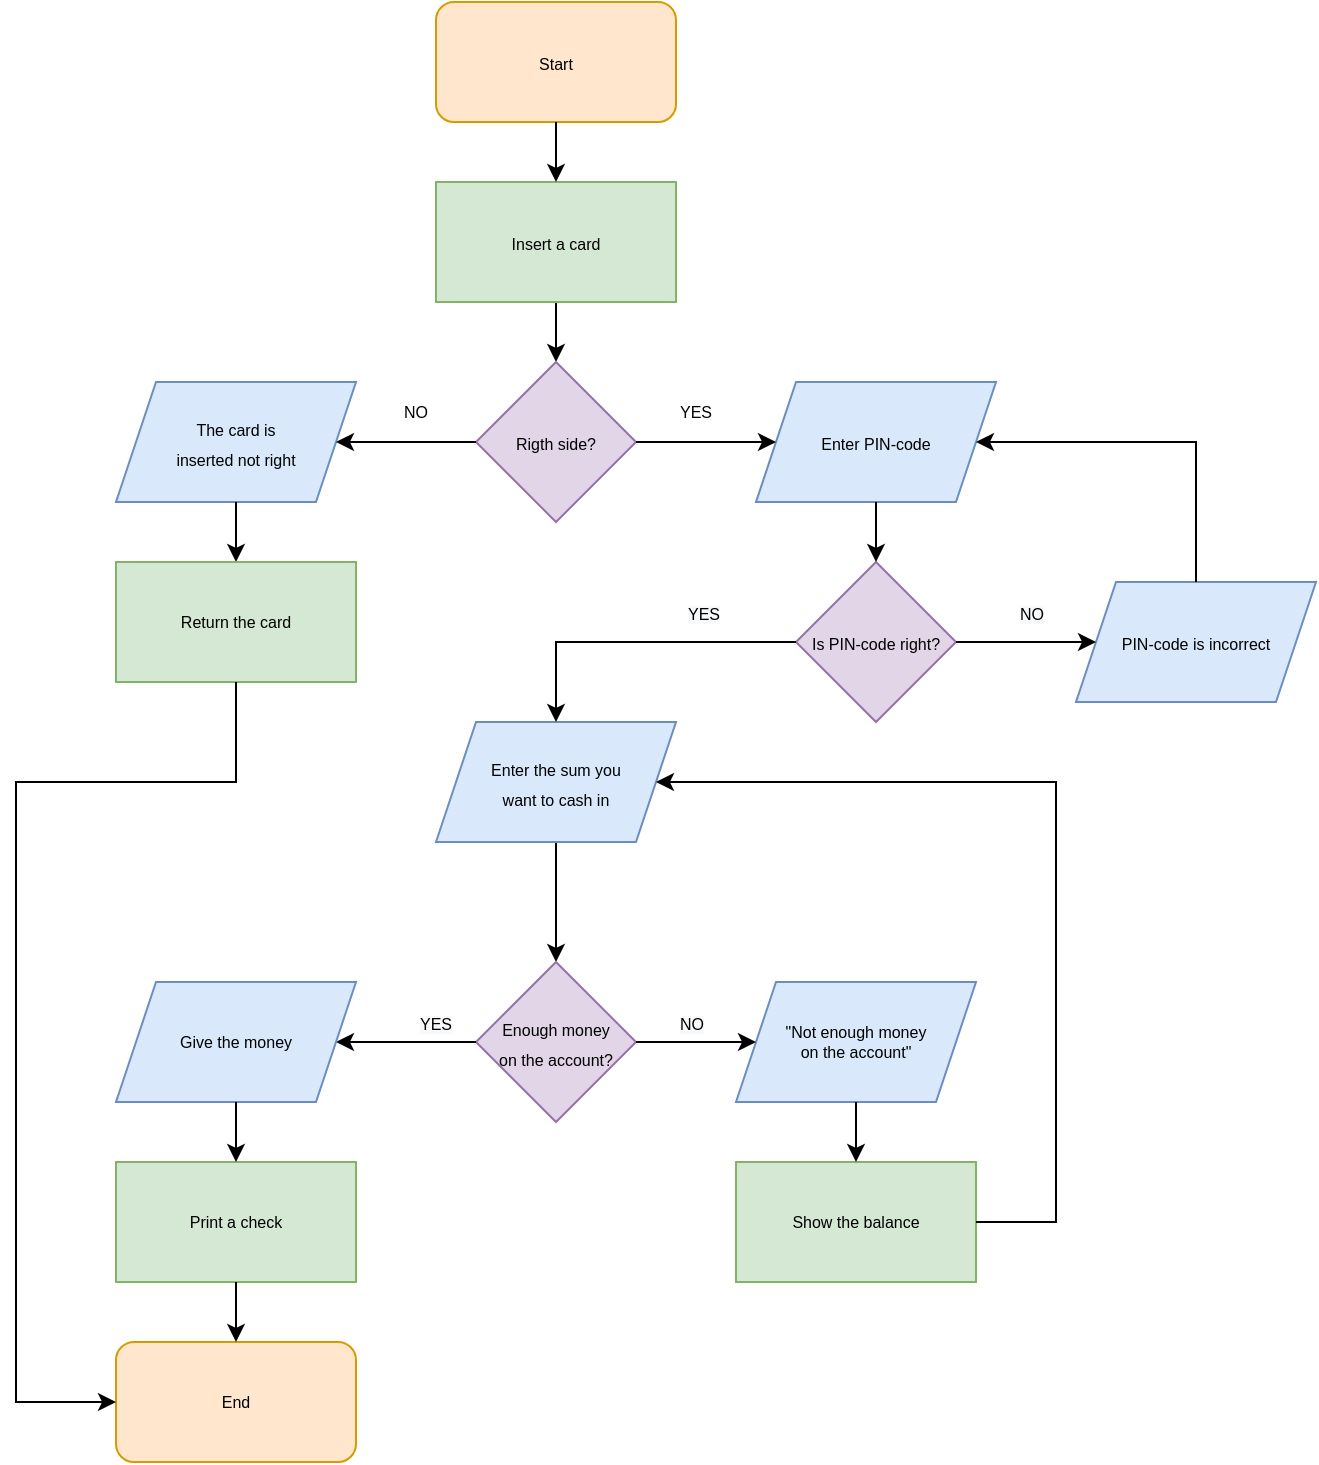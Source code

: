 <mxfile version="16.2.1" type="device"><diagram id="S25O6t7d2CatwS82B0sO" name="Page-1"><mxGraphModel dx="940" dy="532" grid="1" gridSize="10" guides="1" tooltips="1" connect="1" arrows="1" fold="1" page="1" pageScale="1" pageWidth="827" pageHeight="1169" math="0" shadow="0"><root><mxCell id="0"/><mxCell id="1" parent="0"/><mxCell id="HcI18xE13isfE8H-E1li-1" value="&lt;font style=&quot;font-size: 8px&quot;&gt;Start&lt;/font&gt;" style="rounded=1;whiteSpace=wrap;html=1;fillColor=#ffe6cc;strokeColor=#d79b00;" vertex="1" parent="1"><mxGeometry x="290" y="170" width="120" height="60" as="geometry"/></mxCell><mxCell id="HcI18xE13isfE8H-E1li-19" style="edgeStyle=orthogonalEdgeStyle;rounded=0;orthogonalLoop=1;jettySize=auto;html=1;exitX=0.5;exitY=1;exitDx=0;exitDy=0;entryX=0.5;entryY=0;entryDx=0;entryDy=0;" edge="1" parent="1" source="HcI18xE13isfE8H-E1li-2" target="HcI18xE13isfE8H-E1li-3"><mxGeometry relative="1" as="geometry"/></mxCell><mxCell id="HcI18xE13isfE8H-E1li-2" value="&lt;font style=&quot;font-size: 8px&quot;&gt;Insert a card&lt;/font&gt;" style="rounded=0;whiteSpace=wrap;html=1;fillColor=#d5e8d4;strokeColor=#82b366;" vertex="1" parent="1"><mxGeometry x="290" y="260" width="120" height="60" as="geometry"/></mxCell><mxCell id="HcI18xE13isfE8H-E1li-3" value="&lt;font style=&quot;font-size: 8px&quot;&gt;Rigth side?&lt;/font&gt;" style="rhombus;whiteSpace=wrap;html=1;fillColor=#e1d5e7;strokeColor=#9673a6;" vertex="1" parent="1"><mxGeometry x="310" y="350" width="80" height="80" as="geometry"/></mxCell><mxCell id="HcI18xE13isfE8H-E1li-4" value="&lt;font style=&quot;font-size: 8px&quot;&gt;The card is &lt;br&gt;inserted not right&lt;/font&gt;" style="shape=parallelogram;perimeter=parallelogramPerimeter;whiteSpace=wrap;html=1;fixedSize=1;fillColor=#dae8fc;strokeColor=#6c8ebf;" vertex="1" parent="1"><mxGeometry x="130" y="360" width="120" height="60" as="geometry"/></mxCell><mxCell id="HcI18xE13isfE8H-E1li-6" value="&lt;font style=&quot;font-size: 8px&quot;&gt;Enter PIN-code&lt;/font&gt;" style="shape=parallelogram;perimeter=parallelogramPerimeter;whiteSpace=wrap;html=1;fixedSize=1;fillColor=#dae8fc;strokeColor=#6c8ebf;" vertex="1" parent="1"><mxGeometry x="450" y="360" width="120" height="60" as="geometry"/></mxCell><mxCell id="HcI18xE13isfE8H-E1li-7" value="&lt;font style=&quot;font-size: 8px&quot;&gt;Is PIN-code right?&lt;/font&gt;" style="rhombus;whiteSpace=wrap;html=1;fillColor=#e1d5e7;strokeColor=#9673a6;" vertex="1" parent="1"><mxGeometry x="470" y="450" width="80" height="80" as="geometry"/></mxCell><mxCell id="HcI18xE13isfE8H-E1li-8" value="&lt;font style=&quot;font-size: 8px&quot;&gt;PIN-code is incorrect&lt;/font&gt;" style="shape=parallelogram;perimeter=parallelogramPerimeter;whiteSpace=wrap;html=1;fixedSize=1;fillColor=#dae8fc;strokeColor=#6c8ebf;" vertex="1" parent="1"><mxGeometry x="610" y="460" width="120" height="60" as="geometry"/></mxCell><mxCell id="HcI18xE13isfE8H-E1li-16" style="edgeStyle=orthogonalEdgeStyle;rounded=0;orthogonalLoop=1;jettySize=auto;html=1;exitX=0.5;exitY=1;exitDx=0;exitDy=0;entryX=0.5;entryY=0;entryDx=0;entryDy=0;" edge="1" parent="1" source="HcI18xE13isfE8H-E1li-9" target="HcI18xE13isfE8H-E1li-10"><mxGeometry relative="1" as="geometry"/></mxCell><mxCell id="HcI18xE13isfE8H-E1li-9" value="&lt;font style=&quot;font-size: 8px&quot;&gt;Enter the sum you &lt;br&gt;want to cash in&lt;/font&gt;" style="shape=parallelogram;perimeter=parallelogramPerimeter;whiteSpace=wrap;html=1;fixedSize=1;fillColor=#dae8fc;strokeColor=#6c8ebf;" vertex="1" parent="1"><mxGeometry x="290" y="530" width="120" height="60" as="geometry"/></mxCell><mxCell id="HcI18xE13isfE8H-E1li-10" value="&lt;font style=&quot;font-size: 8px&quot;&gt;Enough money &lt;br&gt;on the account?&lt;/font&gt;" style="rhombus;whiteSpace=wrap;html=1;fillColor=#e1d5e7;strokeColor=#9673a6;" vertex="1" parent="1"><mxGeometry x="310" y="650" width="80" height="80" as="geometry"/></mxCell><mxCell id="HcI18xE13isfE8H-E1li-11" value="" style="endArrow=classic;html=1;rounded=0;entryX=1;entryY=0.5;entryDx=0;entryDy=0;exitX=0.5;exitY=0;exitDx=0;exitDy=0;" edge="1" parent="1" source="HcI18xE13isfE8H-E1li-8" target="HcI18xE13isfE8H-E1li-6"><mxGeometry width="50" height="50" relative="1" as="geometry"><mxPoint x="430" y="530" as="sourcePoint"/><mxPoint x="480" y="480" as="targetPoint"/><Array as="points"><mxPoint x="670" y="390"/></Array></mxGeometry></mxCell><mxCell id="HcI18xE13isfE8H-E1li-12" value="" style="endArrow=classic;html=1;rounded=0;entryX=0.5;entryY=0;entryDx=0;entryDy=0;exitX=0.5;exitY=1;exitDx=0;exitDy=0;" edge="1" parent="1" source="HcI18xE13isfE8H-E1li-6" target="HcI18xE13isfE8H-E1li-7"><mxGeometry width="50" height="50" relative="1" as="geometry"><mxPoint x="430" y="530" as="sourcePoint"/><mxPoint x="480" y="480" as="targetPoint"/></mxGeometry></mxCell><mxCell id="HcI18xE13isfE8H-E1li-13" value="" style="endArrow=classic;html=1;rounded=0;entryX=0;entryY=0.5;entryDx=0;entryDy=0;exitX=1;exitY=0.5;exitDx=0;exitDy=0;" edge="1" parent="1" source="HcI18xE13isfE8H-E1li-7" target="HcI18xE13isfE8H-E1li-8"><mxGeometry width="50" height="50" relative="1" as="geometry"><mxPoint x="430" y="530" as="sourcePoint"/><mxPoint x="480" y="480" as="targetPoint"/></mxGeometry></mxCell><mxCell id="HcI18xE13isfE8H-E1li-14" value="" style="endArrow=classic;html=1;rounded=0;entryX=0.5;entryY=0;entryDx=0;entryDy=0;exitX=0;exitY=0.5;exitDx=0;exitDy=0;" edge="1" parent="1" source="HcI18xE13isfE8H-E1li-7" target="HcI18xE13isfE8H-E1li-9"><mxGeometry width="50" height="50" relative="1" as="geometry"><mxPoint x="430" y="530" as="sourcePoint"/><mxPoint x="480" y="480" as="targetPoint"/><Array as="points"><mxPoint x="350" y="490"/></Array></mxGeometry></mxCell><mxCell id="HcI18xE13isfE8H-E1li-17" value="" style="endArrow=classic;html=1;rounded=0;entryX=0.5;entryY=0;entryDx=0;entryDy=0;exitX=0.5;exitY=1;exitDx=0;exitDy=0;" edge="1" parent="1" source="HcI18xE13isfE8H-E1li-1" target="HcI18xE13isfE8H-E1li-2"><mxGeometry width="50" height="50" relative="1" as="geometry"><mxPoint x="430" y="420" as="sourcePoint"/><mxPoint x="480" y="370" as="targetPoint"/></mxGeometry></mxCell><mxCell id="HcI18xE13isfE8H-E1li-20" value="" style="endArrow=classic;html=1;rounded=0;exitX=1;exitY=0.5;exitDx=0;exitDy=0;" edge="1" parent="1" source="HcI18xE13isfE8H-E1li-3"><mxGeometry width="50" height="50" relative="1" as="geometry"><mxPoint x="430" y="420" as="sourcePoint"/><mxPoint x="460" y="390" as="targetPoint"/></mxGeometry></mxCell><mxCell id="HcI18xE13isfE8H-E1li-21" value="" style="endArrow=classic;html=1;rounded=0;entryX=1;entryY=0.5;entryDx=0;entryDy=0;exitX=0;exitY=0.5;exitDx=0;exitDy=0;" edge="1" parent="1" source="HcI18xE13isfE8H-E1li-3" target="HcI18xE13isfE8H-E1li-4"><mxGeometry width="50" height="50" relative="1" as="geometry"><mxPoint x="430" y="420" as="sourcePoint"/><mxPoint x="480" y="370" as="targetPoint"/></mxGeometry></mxCell><mxCell id="HcI18xE13isfE8H-E1li-22" value="" style="endArrow=classic;html=1;rounded=0;exitX=0.5;exitY=1;exitDx=0;exitDy=0;entryX=0.5;entryY=0;entryDx=0;entryDy=0;" edge="1" parent="1" source="HcI18xE13isfE8H-E1li-4" target="HcI18xE13isfE8H-E1li-42"><mxGeometry width="50" height="50" relative="1" as="geometry"><mxPoint x="430" y="420" as="sourcePoint"/><mxPoint x="190" y="440" as="targetPoint"/></mxGeometry></mxCell><mxCell id="HcI18xE13isfE8H-E1li-23" value="YES" style="text;html=1;strokeColor=none;fillColor=none;align=center;verticalAlign=middle;whiteSpace=wrap;rounded=0;fontSize=8;" vertex="1" parent="1"><mxGeometry x="390" y="360" width="60" height="30" as="geometry"/></mxCell><mxCell id="HcI18xE13isfE8H-E1li-24" value="&lt;span style=&quot;color: rgb(0, 0, 0); font-family: helvetica; font-size: 8px; font-style: normal; font-weight: 400; letter-spacing: normal; text-align: center; text-indent: 0px; text-transform: none; word-spacing: 0px; background-color: rgb(248, 249, 250); display: inline; float: none;&quot;&gt;YES&lt;/span&gt;" style="text;whiteSpace=wrap;html=1;fontSize=8;" vertex="1" parent="1"><mxGeometry x="414" y="465" width="40" height="30" as="geometry"/></mxCell><mxCell id="HcI18xE13isfE8H-E1li-25" value="NO" style="text;html=1;strokeColor=none;fillColor=none;align=center;verticalAlign=middle;whiteSpace=wrap;rounded=0;fontSize=8;" vertex="1" parent="1"><mxGeometry x="250" y="360" width="60" height="30" as="geometry"/></mxCell><mxCell id="HcI18xE13isfE8H-E1li-26" value="&lt;span style=&quot;color: rgb(0, 0, 0); font-family: helvetica; font-size: 8px; font-style: normal; font-weight: 400; letter-spacing: normal; text-align: center; text-indent: 0px; text-transform: none; word-spacing: 0px; background-color: rgb(248, 249, 250); display: inline; float: none;&quot;&gt;NO&lt;/span&gt;" style="text;whiteSpace=wrap;html=1;fontSize=8;" vertex="1" parent="1"><mxGeometry x="580" y="465" width="40" height="30" as="geometry"/></mxCell><mxCell id="HcI18xE13isfE8H-E1li-28" value="&quot;Not enough money &lt;br&gt;on the account&quot;" style="shape=parallelogram;perimeter=parallelogramPerimeter;whiteSpace=wrap;html=1;fixedSize=1;fontSize=8;fillColor=#dae8fc;strokeColor=#6c8ebf;" vertex="1" parent="1"><mxGeometry x="440" y="660" width="120" height="60" as="geometry"/></mxCell><mxCell id="HcI18xE13isfE8H-E1li-29" value="Show the balance" style="rounded=0;whiteSpace=wrap;html=1;fontSize=8;fillColor=#d5e8d4;strokeColor=#82b366;" vertex="1" parent="1"><mxGeometry x="440" y="750" width="120" height="60" as="geometry"/></mxCell><mxCell id="HcI18xE13isfE8H-E1li-30" value="" style="endArrow=classic;html=1;rounded=0;fontSize=8;exitX=1;exitY=0.5;exitDx=0;exitDy=0;entryX=0;entryY=0.5;entryDx=0;entryDy=0;" edge="1" parent="1" source="HcI18xE13isfE8H-E1li-10" target="HcI18xE13isfE8H-E1li-28"><mxGeometry width="50" height="50" relative="1" as="geometry"><mxPoint x="430" y="630" as="sourcePoint"/><mxPoint x="480" y="580" as="targetPoint"/></mxGeometry></mxCell><mxCell id="HcI18xE13isfE8H-E1li-32" value="" style="endArrow=classic;html=1;rounded=0;fontSize=8;entryX=1;entryY=0.5;entryDx=0;entryDy=0;exitX=1;exitY=0.5;exitDx=0;exitDy=0;" edge="1" parent="1" source="HcI18xE13isfE8H-E1li-29" target="HcI18xE13isfE8H-E1li-9"><mxGeometry width="50" height="50" relative="1" as="geometry"><mxPoint x="670" y="730" as="sourcePoint"/><mxPoint x="480" y="550" as="targetPoint"/><Array as="points"><mxPoint x="600" y="780"/><mxPoint x="600" y="560"/></Array></mxGeometry></mxCell><mxCell id="HcI18xE13isfE8H-E1li-33" value="" style="endArrow=classic;html=1;rounded=0;fontSize=8;entryX=1;entryY=0.5;entryDx=0;entryDy=0;exitX=0;exitY=0.5;exitDx=0;exitDy=0;" edge="1" parent="1" source="HcI18xE13isfE8H-E1li-10"><mxGeometry width="50" height="50" relative="1" as="geometry"><mxPoint x="430" y="630" as="sourcePoint"/><mxPoint x="240" y="690" as="targetPoint"/></mxGeometry></mxCell><mxCell id="HcI18xE13isfE8H-E1li-34" value="Print a check" style="rounded=0;whiteSpace=wrap;html=1;fontSize=8;fillColor=#d5e8d4;strokeColor=#82b366;" vertex="1" parent="1"><mxGeometry x="130" y="750" width="120" height="60" as="geometry"/></mxCell><mxCell id="HcI18xE13isfE8H-E1li-36" value="Give the money" style="shape=parallelogram;perimeter=parallelogramPerimeter;whiteSpace=wrap;html=1;fixedSize=1;fontSize=8;fillColor=#dae8fc;strokeColor=#6c8ebf;" vertex="1" parent="1"><mxGeometry x="130" y="660" width="120" height="60" as="geometry"/></mxCell><mxCell id="HcI18xE13isfE8H-E1li-37" value="End" style="rounded=1;whiteSpace=wrap;html=1;fontSize=8;fillColor=#ffe6cc;strokeColor=#d79b00;" vertex="1" parent="1"><mxGeometry x="130" y="840" width="120" height="60" as="geometry"/></mxCell><mxCell id="HcI18xE13isfE8H-E1li-38" value="" style="endArrow=classic;html=1;rounded=0;fontSize=8;entryX=0.5;entryY=0;entryDx=0;entryDy=0;exitX=0.5;exitY=1;exitDx=0;exitDy=0;" edge="1" parent="1" source="HcI18xE13isfE8H-E1li-36" target="HcI18xE13isfE8H-E1li-34"><mxGeometry width="50" height="50" relative="1" as="geometry"><mxPoint x="430" y="630" as="sourcePoint"/><mxPoint x="480" y="580" as="targetPoint"/></mxGeometry></mxCell><mxCell id="HcI18xE13isfE8H-E1li-39" value="" style="endArrow=classic;html=1;rounded=0;fontSize=8;entryX=0.5;entryY=0;entryDx=0;entryDy=0;exitX=0.5;exitY=1;exitDx=0;exitDy=0;" edge="1" parent="1" source="HcI18xE13isfE8H-E1li-34" target="HcI18xE13isfE8H-E1li-37"><mxGeometry width="50" height="50" relative="1" as="geometry"><mxPoint x="430" y="630" as="sourcePoint"/><mxPoint x="480" y="580" as="targetPoint"/></mxGeometry></mxCell><mxCell id="HcI18xE13isfE8H-E1li-40" value="&lt;span style=&quot;color: rgb(0, 0, 0); font-family: helvetica; font-size: 8px; font-style: normal; font-weight: 400; letter-spacing: normal; text-align: center; text-indent: 0px; text-transform: none; word-spacing: 0px; background-color: rgb(248, 249, 250); display: inline; float: none;&quot;&gt;YES&lt;/span&gt;" style="text;whiteSpace=wrap;html=1;fontSize=8;" vertex="1" parent="1"><mxGeometry x="280" y="670" width="40" height="30" as="geometry"/></mxCell><mxCell id="HcI18xE13isfE8H-E1li-41" value="&lt;span style=&quot;color: rgb(0, 0, 0); font-family: helvetica; font-size: 8px; font-style: normal; font-weight: 400; letter-spacing: normal; text-align: center; text-indent: 0px; text-transform: none; word-spacing: 0px; background-color: rgb(248, 249, 250); display: inline; float: none;&quot;&gt;NO&lt;/span&gt;" style="text;whiteSpace=wrap;html=1;fontSize=8;" vertex="1" parent="1"><mxGeometry x="410" y="670" width="40" height="30" as="geometry"/></mxCell><mxCell id="HcI18xE13isfE8H-E1li-42" value="Return the card" style="rounded=0;whiteSpace=wrap;html=1;fontSize=8;fillColor=#d5e8d4;strokeColor=#82b366;" vertex="1" parent="1"><mxGeometry x="130" y="450" width="120" height="60" as="geometry"/></mxCell><mxCell id="HcI18xE13isfE8H-E1li-43" value="" style="endArrow=classic;html=1;rounded=0;fontSize=8;entryX=0;entryY=0.5;entryDx=0;entryDy=0;exitX=0.5;exitY=1;exitDx=0;exitDy=0;" edge="1" parent="1" source="HcI18xE13isfE8H-E1li-42" target="HcI18xE13isfE8H-E1li-37"><mxGeometry width="50" height="50" relative="1" as="geometry"><mxPoint x="390" y="590" as="sourcePoint"/><mxPoint x="190" y="540" as="targetPoint"/><Array as="points"><mxPoint x="190" y="560"/><mxPoint x="80" y="560"/><mxPoint x="80" y="870"/></Array></mxGeometry></mxCell><mxCell id="HcI18xE13isfE8H-E1li-46" value="" style="endArrow=classic;html=1;rounded=0;fontSize=8;entryX=0.5;entryY=0;entryDx=0;entryDy=0;exitX=0.5;exitY=1;exitDx=0;exitDy=0;" edge="1" parent="1" source="HcI18xE13isfE8H-E1li-28" target="HcI18xE13isfE8H-E1li-29"><mxGeometry width="50" height="50" relative="1" as="geometry"><mxPoint x="390" y="720" as="sourcePoint"/><mxPoint x="440" y="670" as="targetPoint"/></mxGeometry></mxCell></root></mxGraphModel></diagram></mxfile>